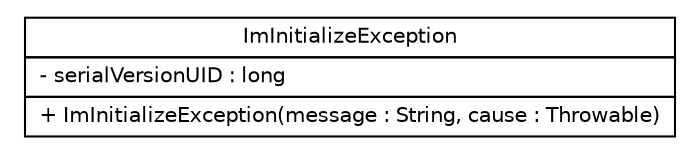 #!/usr/local/bin/dot
#
# Class diagram 
# Generated by UMLGraph version R5_6 (http://www.umlgraph.org/)
#

digraph G {
	edge [fontname="Helvetica",fontsize=10,labelfontname="Helvetica",labelfontsize=10];
	node [fontname="Helvetica",fontsize=10,shape=plaintext];
	nodesep=0.25;
	ranksep=0.5;
	// de.hsbremen.tc.tnc.tnccs.im.manager.exception.ImInitializeException
	c339 [label=<<table title="de.hsbremen.tc.tnc.tnccs.im.manager.exception.ImInitializeException" border="0" cellborder="1" cellspacing="0" cellpadding="2" port="p" href="./ImInitializeException.html">
		<tr><td><table border="0" cellspacing="0" cellpadding="1">
<tr><td align="center" balign="center"> ImInitializeException </td></tr>
		</table></td></tr>
		<tr><td><table border="0" cellspacing="0" cellpadding="1">
<tr><td align="left" balign="left"> - serialVersionUID : long </td></tr>
		</table></td></tr>
		<tr><td><table border="0" cellspacing="0" cellpadding="1">
<tr><td align="left" balign="left"> + ImInitializeException(message : String, cause : Throwable) </td></tr>
		</table></td></tr>
		</table>>, URL="./ImInitializeException.html", fontname="Helvetica", fontcolor="black", fontsize=10.0];
}

